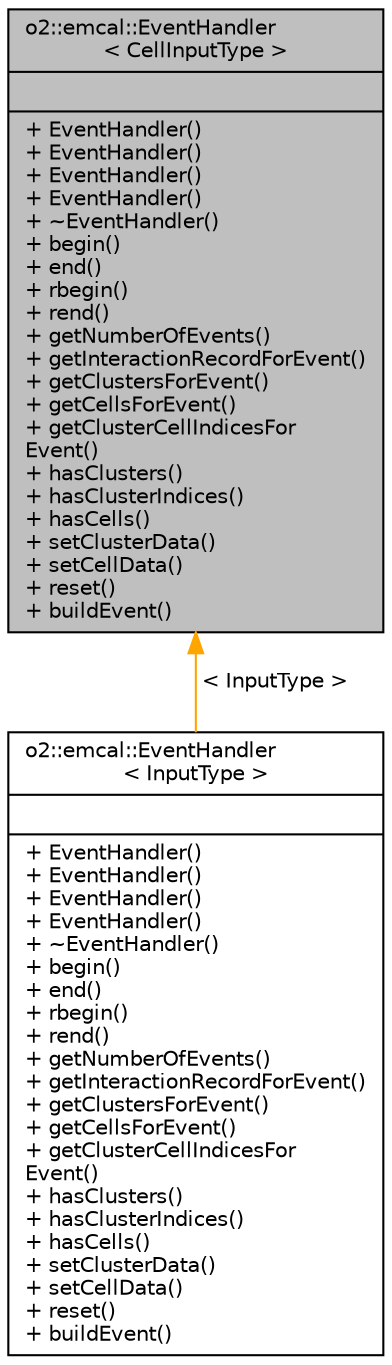 digraph "o2::emcal::EventHandler&lt; CellInputType &gt;"
{
 // INTERACTIVE_SVG=YES
  bgcolor="transparent";
  edge [fontname="Helvetica",fontsize="10",labelfontname="Helvetica",labelfontsize="10"];
  node [fontname="Helvetica",fontsize="10",shape=record];
  Node0 [label="{o2::emcal::EventHandler\l\< CellInputType \>\n||+ EventHandler()\l+ EventHandler()\l+ EventHandler()\l+ EventHandler()\l+ ~EventHandler()\l+ begin()\l+ end()\l+ rbegin()\l+ rend()\l+ getNumberOfEvents()\l+ getInteractionRecordForEvent()\l+ getClustersForEvent()\l+ getCellsForEvent()\l+ getClusterCellIndicesFor\lEvent()\l+ hasClusters()\l+ hasClusterIndices()\l+ hasCells()\l+ setClusterData()\l+ setCellData()\l+ reset()\l+ buildEvent()\l}",height=0.2,width=0.4,color="black", fillcolor="grey75", style="filled", fontcolor="black"];
  Node0 -> Node1 [dir="back",color="orange",fontsize="10",style="solid",label=" \< InputType \>" ,fontname="Helvetica"];
  Node1 [label="{o2::emcal::EventHandler\l\< InputType \>\n||+ EventHandler()\l+ EventHandler()\l+ EventHandler()\l+ EventHandler()\l+ ~EventHandler()\l+ begin()\l+ end()\l+ rbegin()\l+ rend()\l+ getNumberOfEvents()\l+ getInteractionRecordForEvent()\l+ getClustersForEvent()\l+ getCellsForEvent()\l+ getClusterCellIndicesFor\lEvent()\l+ hasClusters()\l+ hasClusterIndices()\l+ hasCells()\l+ setClusterData()\l+ setCellData()\l+ reset()\l+ buildEvent()\l}",height=0.2,width=0.4,color="black",URL="$d6/d23/classo2_1_1emcal_1_1EventHandler.html"];
}
